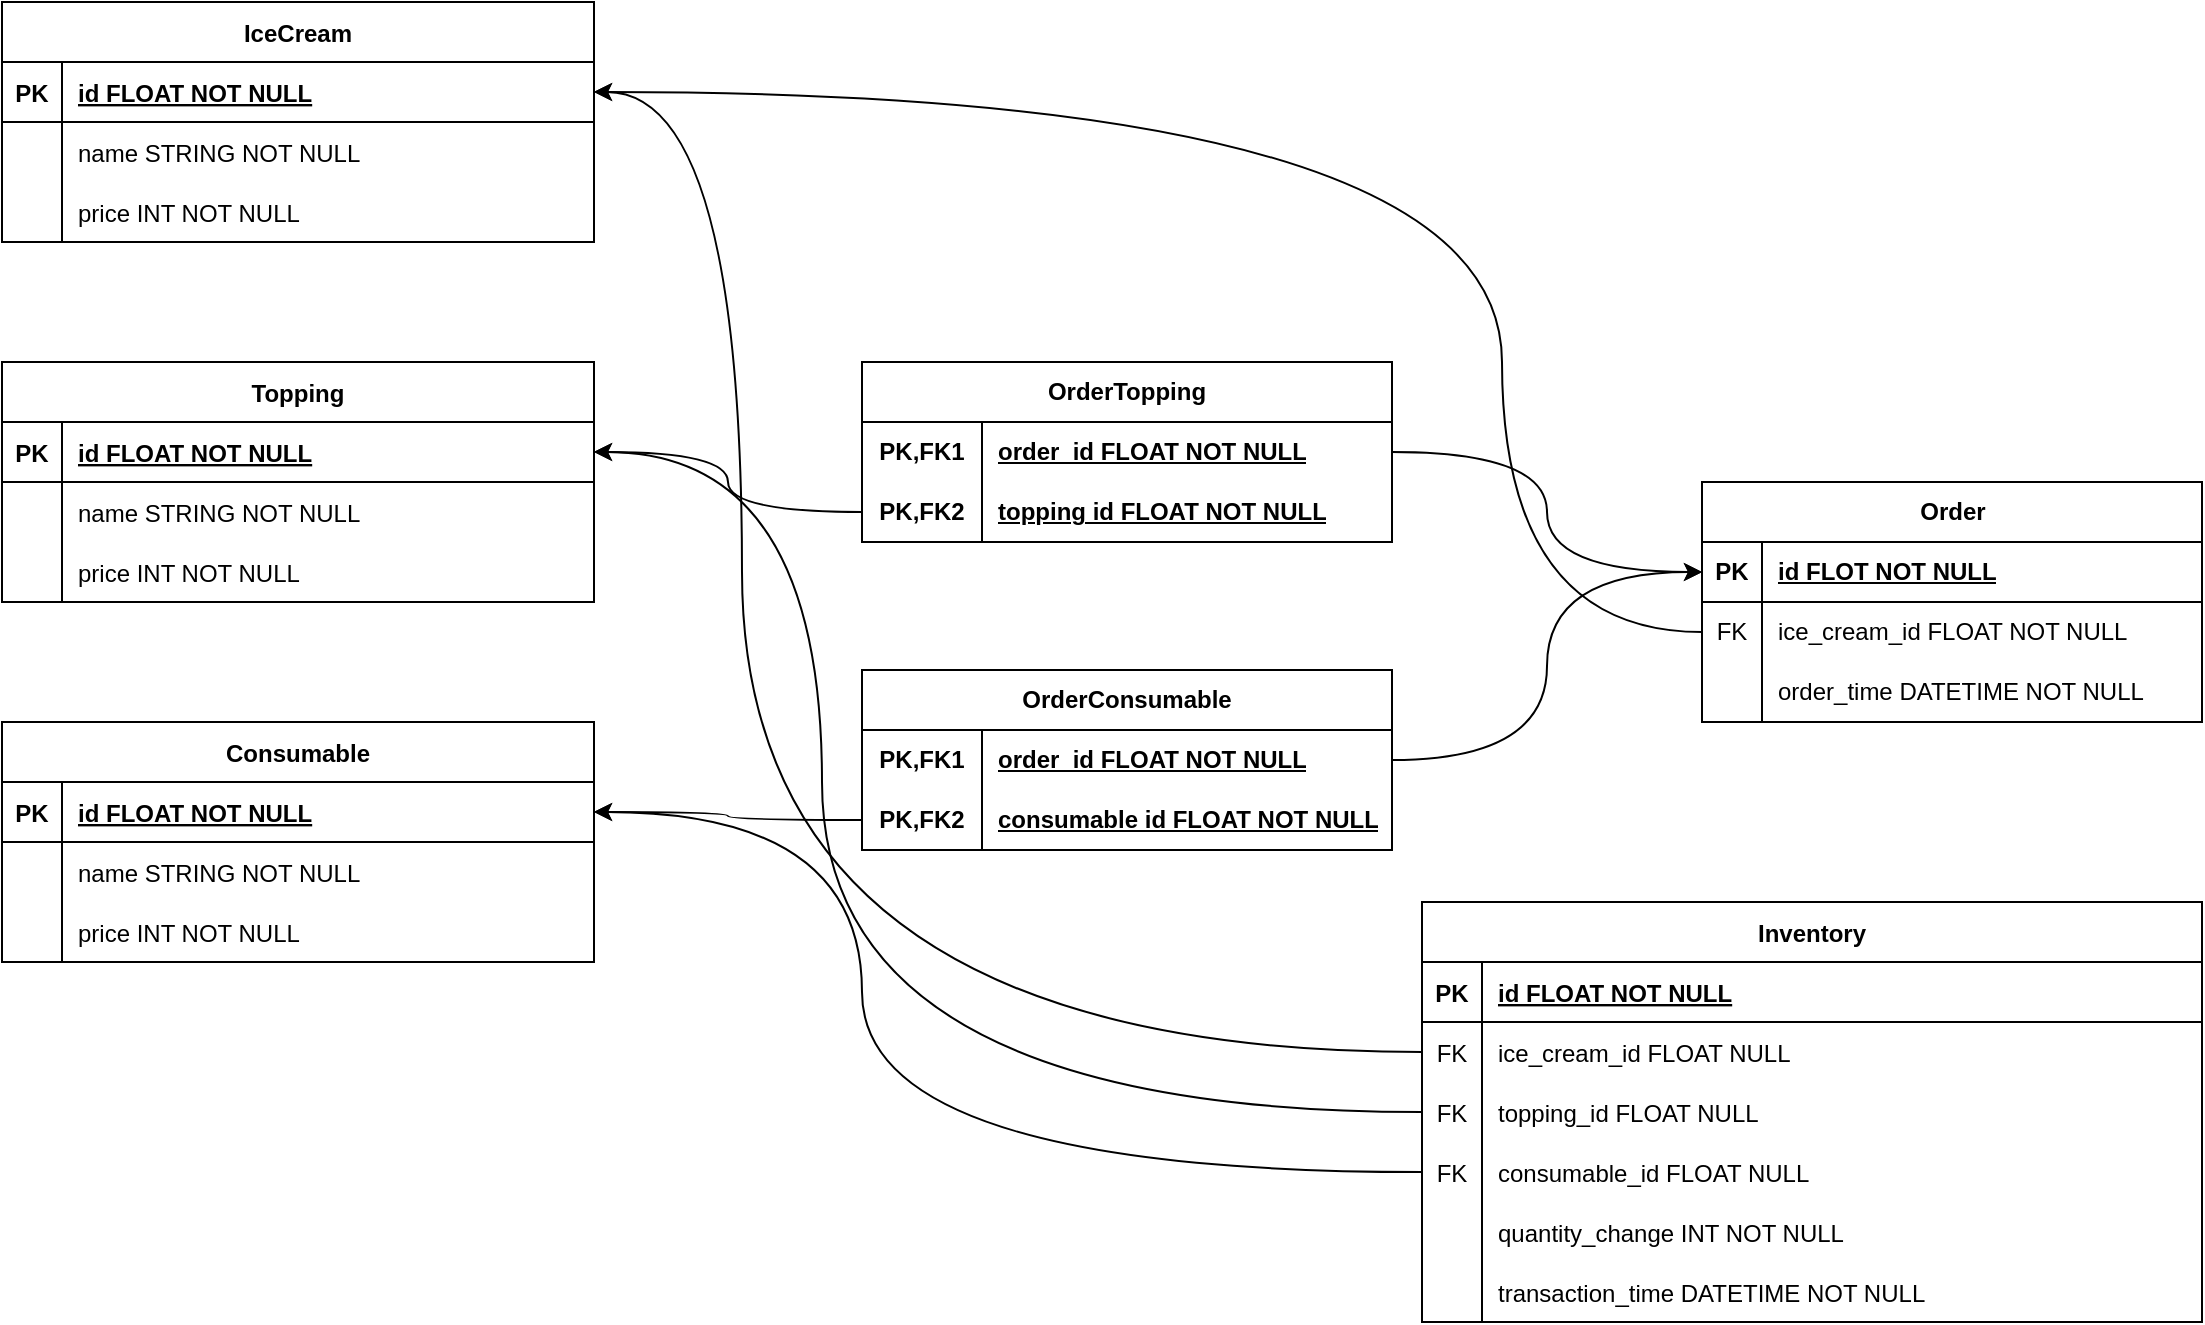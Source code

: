 <mxfile version="24.4.0" type="device">
  <diagram id="R2lEEEUBdFMjLlhIrx00" name="Page-1">
    <mxGraphModel dx="1098" dy="820" grid="1" gridSize="10" guides="1" tooltips="1" connect="1" arrows="1" fold="1" page="1" pageScale="1" pageWidth="1169" pageHeight="827" math="0" shadow="0" extFonts="Permanent Marker^https://fonts.googleapis.com/css?family=Permanent+Marker">
      <root>
        <mxCell id="0" />
        <mxCell id="1" parent="0" />
        <object label="Inventory" id="fK4PNmRJeMUjHFuP8jxU-26">
          <mxCell style="shape=table;startSize=30;container=1;collapsible=1;childLayout=tableLayout;fixedRows=1;rowLines=0;fontStyle=1;align=center;resizeLast=1;" parent="1" vertex="1">
            <mxGeometry x="740" y="530" width="390" height="210" as="geometry" />
          </mxCell>
        </object>
        <mxCell id="fK4PNmRJeMUjHFuP8jxU-27" value="" style="shape=partialRectangle;collapsible=0;dropTarget=0;pointerEvents=0;fillColor=none;points=[[0,0.5],[1,0.5]];portConstraint=eastwest;top=0;left=0;right=0;bottom=1;" parent="fK4PNmRJeMUjHFuP8jxU-26" vertex="1">
          <mxGeometry y="30" width="390" height="30" as="geometry" />
        </mxCell>
        <mxCell id="fK4PNmRJeMUjHFuP8jxU-28" value="PK" style="shape=partialRectangle;overflow=hidden;connectable=0;fillColor=none;top=0;left=0;bottom=0;right=0;fontStyle=1;" parent="fK4PNmRJeMUjHFuP8jxU-27" vertex="1">
          <mxGeometry width="30" height="30" as="geometry">
            <mxRectangle width="30" height="30" as="alternateBounds" />
          </mxGeometry>
        </mxCell>
        <mxCell id="fK4PNmRJeMUjHFuP8jxU-29" value="id FLOAT NOT NULL" style="shape=partialRectangle;overflow=hidden;connectable=0;fillColor=none;top=0;left=0;bottom=0;right=0;align=left;spacingLeft=6;fontStyle=5;" parent="fK4PNmRJeMUjHFuP8jxU-27" vertex="1">
          <mxGeometry x="30" width="360" height="30" as="geometry">
            <mxRectangle width="360" height="30" as="alternateBounds" />
          </mxGeometry>
        </mxCell>
        <mxCell id="fK4PNmRJeMUjHFuP8jxU-30" value="" style="shape=partialRectangle;collapsible=0;dropTarget=0;pointerEvents=0;fillColor=none;points=[[0,0.5],[1,0.5]];portConstraint=eastwest;top=0;left=0;right=0;bottom=0;" parent="fK4PNmRJeMUjHFuP8jxU-26" vertex="1">
          <mxGeometry y="60" width="390" height="30" as="geometry" />
        </mxCell>
        <mxCell id="fK4PNmRJeMUjHFuP8jxU-31" value="FK" style="shape=partialRectangle;overflow=hidden;connectable=0;fillColor=none;top=0;left=0;bottom=0;right=0;" parent="fK4PNmRJeMUjHFuP8jxU-30" vertex="1">
          <mxGeometry width="30" height="30" as="geometry">
            <mxRectangle width="30" height="30" as="alternateBounds" />
          </mxGeometry>
        </mxCell>
        <mxCell id="fK4PNmRJeMUjHFuP8jxU-32" value="ice_cream_id FLOAT NULL" style="shape=partialRectangle;overflow=hidden;connectable=0;fillColor=none;top=0;left=0;bottom=0;right=0;align=left;spacingLeft=6;" parent="fK4PNmRJeMUjHFuP8jxU-30" vertex="1">
          <mxGeometry x="30" width="360" height="30" as="geometry">
            <mxRectangle width="360" height="30" as="alternateBounds" />
          </mxGeometry>
        </mxCell>
        <mxCell id="fK4PNmRJeMUjHFuP8jxU-33" value="" style="shape=partialRectangle;collapsible=0;dropTarget=0;pointerEvents=0;fillColor=none;points=[[0,0.5],[1,0.5]];portConstraint=eastwest;top=0;left=0;right=0;bottom=0;" parent="fK4PNmRJeMUjHFuP8jxU-26" vertex="1">
          <mxGeometry y="90" width="390" height="30" as="geometry" />
        </mxCell>
        <mxCell id="fK4PNmRJeMUjHFuP8jxU-34" value="FK" style="shape=partialRectangle;overflow=hidden;connectable=0;fillColor=none;top=0;left=0;bottom=0;right=0;" parent="fK4PNmRJeMUjHFuP8jxU-33" vertex="1">
          <mxGeometry width="30" height="30" as="geometry">
            <mxRectangle width="30" height="30" as="alternateBounds" />
          </mxGeometry>
        </mxCell>
        <mxCell id="fK4PNmRJeMUjHFuP8jxU-35" value="topping_id FLOAT NULL" style="shape=partialRectangle;overflow=hidden;connectable=0;fillColor=none;top=0;left=0;bottom=0;right=0;align=left;spacingLeft=6;" parent="fK4PNmRJeMUjHFuP8jxU-33" vertex="1">
          <mxGeometry x="30" width="360" height="30" as="geometry">
            <mxRectangle width="360" height="30" as="alternateBounds" />
          </mxGeometry>
        </mxCell>
        <mxCell id="fK4PNmRJeMUjHFuP8jxU-88" value="" style="shape=partialRectangle;collapsible=0;dropTarget=0;pointerEvents=0;fillColor=none;points=[[0,0.5],[1,0.5]];portConstraint=eastwest;top=0;left=0;right=0;bottom=0;" parent="fK4PNmRJeMUjHFuP8jxU-26" vertex="1">
          <mxGeometry y="120" width="390" height="30" as="geometry" />
        </mxCell>
        <mxCell id="fK4PNmRJeMUjHFuP8jxU-89" value="FK" style="shape=partialRectangle;overflow=hidden;connectable=0;fillColor=none;top=0;left=0;bottom=0;right=0;" parent="fK4PNmRJeMUjHFuP8jxU-88" vertex="1">
          <mxGeometry width="30" height="30" as="geometry">
            <mxRectangle width="30" height="30" as="alternateBounds" />
          </mxGeometry>
        </mxCell>
        <mxCell id="fK4PNmRJeMUjHFuP8jxU-90" value="consumable_id FLOAT NULL" style="shape=partialRectangle;overflow=hidden;connectable=0;fillColor=none;top=0;left=0;bottom=0;right=0;align=left;spacingLeft=6;" parent="fK4PNmRJeMUjHFuP8jxU-88" vertex="1">
          <mxGeometry x="30" width="360" height="30" as="geometry">
            <mxRectangle width="360" height="30" as="alternateBounds" />
          </mxGeometry>
        </mxCell>
        <mxCell id="sSM9-SLNZ1Lpld3Y8E6n-70" value="" style="shape=partialRectangle;collapsible=0;dropTarget=0;pointerEvents=0;fillColor=none;points=[[0,0.5],[1,0.5]];portConstraint=eastwest;top=0;left=0;right=0;bottom=0;" vertex="1" parent="fK4PNmRJeMUjHFuP8jxU-26">
          <mxGeometry y="150" width="390" height="30" as="geometry" />
        </mxCell>
        <mxCell id="sSM9-SLNZ1Lpld3Y8E6n-71" value="" style="shape=partialRectangle;overflow=hidden;connectable=0;fillColor=none;top=0;left=0;bottom=0;right=0;" vertex="1" parent="sSM9-SLNZ1Lpld3Y8E6n-70">
          <mxGeometry width="30" height="30" as="geometry">
            <mxRectangle width="30" height="30" as="alternateBounds" />
          </mxGeometry>
        </mxCell>
        <mxCell id="sSM9-SLNZ1Lpld3Y8E6n-72" value="quantity_change INT NOT NULL" style="shape=partialRectangle;overflow=hidden;connectable=0;fillColor=none;top=0;left=0;bottom=0;right=0;align=left;spacingLeft=6;" vertex="1" parent="sSM9-SLNZ1Lpld3Y8E6n-70">
          <mxGeometry x="30" width="360" height="30" as="geometry">
            <mxRectangle width="360" height="30" as="alternateBounds" />
          </mxGeometry>
        </mxCell>
        <mxCell id="sSM9-SLNZ1Lpld3Y8E6n-137" value="" style="shape=partialRectangle;collapsible=0;dropTarget=0;pointerEvents=0;fillColor=none;points=[[0,0.5],[1,0.5]];portConstraint=eastwest;top=0;left=0;right=0;bottom=0;" vertex="1" parent="fK4PNmRJeMUjHFuP8jxU-26">
          <mxGeometry y="180" width="390" height="30" as="geometry" />
        </mxCell>
        <mxCell id="sSM9-SLNZ1Lpld3Y8E6n-138" value="" style="shape=partialRectangle;overflow=hidden;connectable=0;fillColor=none;top=0;left=0;bottom=0;right=0;" vertex="1" parent="sSM9-SLNZ1Lpld3Y8E6n-137">
          <mxGeometry width="30" height="30" as="geometry">
            <mxRectangle width="30" height="30" as="alternateBounds" />
          </mxGeometry>
        </mxCell>
        <mxCell id="sSM9-SLNZ1Lpld3Y8E6n-139" value="transaction_time DATETIME NOT NULL" style="shape=partialRectangle;overflow=hidden;connectable=0;fillColor=none;top=0;left=0;bottom=0;right=0;align=left;spacingLeft=6;" vertex="1" parent="sSM9-SLNZ1Lpld3Y8E6n-137">
          <mxGeometry x="30" width="360" height="30" as="geometry">
            <mxRectangle width="360" height="30" as="alternateBounds" />
          </mxGeometry>
        </mxCell>
        <mxCell id="sSM9-SLNZ1Lpld3Y8E6n-1" value="IceCream" style="shape=table;startSize=30;container=1;collapsible=1;childLayout=tableLayout;fixedRows=1;rowLines=0;fontStyle=1;align=center;resizeLast=1;direction=east;" vertex="1" parent="1">
          <mxGeometry x="30" y="80" width="296" height="120" as="geometry" />
        </mxCell>
        <mxCell id="sSM9-SLNZ1Lpld3Y8E6n-2" value="" style="shape=partialRectangle;collapsible=0;dropTarget=0;pointerEvents=0;fillColor=none;points=[[0,0.5],[1,0.5]];portConstraint=eastwest;top=0;left=0;right=0;bottom=1;" vertex="1" parent="sSM9-SLNZ1Lpld3Y8E6n-1">
          <mxGeometry y="30" width="296" height="30" as="geometry" />
        </mxCell>
        <mxCell id="sSM9-SLNZ1Lpld3Y8E6n-3" value="PK" style="shape=partialRectangle;overflow=hidden;connectable=0;fillColor=none;top=0;left=0;bottom=0;right=0;fontStyle=1;" vertex="1" parent="sSM9-SLNZ1Lpld3Y8E6n-2">
          <mxGeometry width="30" height="30" as="geometry">
            <mxRectangle width="30" height="30" as="alternateBounds" />
          </mxGeometry>
        </mxCell>
        <mxCell id="sSM9-SLNZ1Lpld3Y8E6n-4" value="id FLOAT NOT NULL " style="shape=partialRectangle;overflow=hidden;connectable=0;fillColor=none;top=0;left=0;bottom=0;right=0;align=left;spacingLeft=6;fontStyle=5;" vertex="1" parent="sSM9-SLNZ1Lpld3Y8E6n-2">
          <mxGeometry x="30" width="266" height="30" as="geometry">
            <mxRectangle width="266" height="30" as="alternateBounds" />
          </mxGeometry>
        </mxCell>
        <mxCell id="sSM9-SLNZ1Lpld3Y8E6n-5" value="" style="shape=partialRectangle;collapsible=0;dropTarget=0;pointerEvents=0;fillColor=none;points=[[0,0.5],[1,0.5]];portConstraint=eastwest;top=0;left=0;right=0;bottom=0;" vertex="1" parent="sSM9-SLNZ1Lpld3Y8E6n-1">
          <mxGeometry y="60" width="296" height="30" as="geometry" />
        </mxCell>
        <mxCell id="sSM9-SLNZ1Lpld3Y8E6n-6" value="" style="shape=partialRectangle;overflow=hidden;connectable=0;fillColor=none;top=0;left=0;bottom=0;right=0;" vertex="1" parent="sSM9-SLNZ1Lpld3Y8E6n-5">
          <mxGeometry width="30" height="30" as="geometry">
            <mxRectangle width="30" height="30" as="alternateBounds" />
          </mxGeometry>
        </mxCell>
        <mxCell id="sSM9-SLNZ1Lpld3Y8E6n-7" value="name STRING NOT NULL" style="shape=partialRectangle;overflow=hidden;connectable=0;fillColor=none;top=0;left=0;bottom=0;right=0;align=left;spacingLeft=6;" vertex="1" parent="sSM9-SLNZ1Lpld3Y8E6n-5">
          <mxGeometry x="30" width="266" height="30" as="geometry">
            <mxRectangle width="266" height="30" as="alternateBounds" />
          </mxGeometry>
        </mxCell>
        <mxCell id="sSM9-SLNZ1Lpld3Y8E6n-8" value="" style="shape=partialRectangle;collapsible=0;dropTarget=0;pointerEvents=0;fillColor=none;points=[[0,0.5],[1,0.5]];portConstraint=eastwest;top=0;left=0;right=0;bottom=0;" vertex="1" parent="sSM9-SLNZ1Lpld3Y8E6n-1">
          <mxGeometry y="90" width="296" height="30" as="geometry" />
        </mxCell>
        <mxCell id="sSM9-SLNZ1Lpld3Y8E6n-9" value="" style="shape=partialRectangle;overflow=hidden;connectable=0;fillColor=none;top=0;left=0;bottom=0;right=0;" vertex="1" parent="sSM9-SLNZ1Lpld3Y8E6n-8">
          <mxGeometry width="30" height="30" as="geometry">
            <mxRectangle width="30" height="30" as="alternateBounds" />
          </mxGeometry>
        </mxCell>
        <mxCell id="sSM9-SLNZ1Lpld3Y8E6n-10" value="price INT NOT NULL" style="shape=partialRectangle;overflow=hidden;connectable=0;fillColor=none;top=0;left=0;bottom=0;right=0;align=left;spacingLeft=6;" vertex="1" parent="sSM9-SLNZ1Lpld3Y8E6n-8">
          <mxGeometry x="30" width="266" height="30" as="geometry">
            <mxRectangle width="266" height="30" as="alternateBounds" />
          </mxGeometry>
        </mxCell>
        <mxCell id="sSM9-SLNZ1Lpld3Y8E6n-14" value="Topping" style="shape=table;startSize=30;container=1;collapsible=1;childLayout=tableLayout;fixedRows=1;rowLines=0;fontStyle=1;align=center;resizeLast=1;direction=east;" vertex="1" parent="1">
          <mxGeometry x="30" y="260" width="296" height="120" as="geometry">
            <mxRectangle x="450" y="280" width="80" height="30" as="alternateBounds" />
          </mxGeometry>
        </mxCell>
        <mxCell id="sSM9-SLNZ1Lpld3Y8E6n-15" value="" style="shape=partialRectangle;collapsible=0;dropTarget=0;pointerEvents=0;fillColor=none;points=[[0,0.5],[1,0.5]];portConstraint=eastwest;top=0;left=0;right=0;bottom=1;" vertex="1" parent="sSM9-SLNZ1Lpld3Y8E6n-14">
          <mxGeometry y="30" width="296" height="30" as="geometry" />
        </mxCell>
        <mxCell id="sSM9-SLNZ1Lpld3Y8E6n-16" value="PK" style="shape=partialRectangle;overflow=hidden;connectable=0;fillColor=none;top=0;left=0;bottom=0;right=0;fontStyle=1;" vertex="1" parent="sSM9-SLNZ1Lpld3Y8E6n-15">
          <mxGeometry width="30" height="30" as="geometry">
            <mxRectangle width="30" height="30" as="alternateBounds" />
          </mxGeometry>
        </mxCell>
        <mxCell id="sSM9-SLNZ1Lpld3Y8E6n-17" value="id FLOAT NOT NULL" style="shape=partialRectangle;overflow=hidden;connectable=0;fillColor=none;top=0;left=0;bottom=0;right=0;align=left;spacingLeft=6;fontStyle=5;" vertex="1" parent="sSM9-SLNZ1Lpld3Y8E6n-15">
          <mxGeometry x="30" width="266" height="30" as="geometry">
            <mxRectangle width="266" height="30" as="alternateBounds" />
          </mxGeometry>
        </mxCell>
        <mxCell id="sSM9-SLNZ1Lpld3Y8E6n-18" value="" style="shape=partialRectangle;collapsible=0;dropTarget=0;pointerEvents=0;fillColor=none;points=[[0,0.5],[1,0.5]];portConstraint=eastwest;top=0;left=0;right=0;bottom=0;" vertex="1" parent="sSM9-SLNZ1Lpld3Y8E6n-14">
          <mxGeometry y="60" width="296" height="30" as="geometry" />
        </mxCell>
        <mxCell id="sSM9-SLNZ1Lpld3Y8E6n-19" value="" style="shape=partialRectangle;overflow=hidden;connectable=0;fillColor=none;top=0;left=0;bottom=0;right=0;" vertex="1" parent="sSM9-SLNZ1Lpld3Y8E6n-18">
          <mxGeometry width="30" height="30" as="geometry">
            <mxRectangle width="30" height="30" as="alternateBounds" />
          </mxGeometry>
        </mxCell>
        <mxCell id="sSM9-SLNZ1Lpld3Y8E6n-20" value="name STRING NOT NULL" style="shape=partialRectangle;overflow=hidden;connectable=0;fillColor=none;top=0;left=0;bottom=0;right=0;align=left;spacingLeft=6;" vertex="1" parent="sSM9-SLNZ1Lpld3Y8E6n-18">
          <mxGeometry x="30" width="266" height="30" as="geometry">
            <mxRectangle width="266" height="30" as="alternateBounds" />
          </mxGeometry>
        </mxCell>
        <mxCell id="sSM9-SLNZ1Lpld3Y8E6n-21" value="" style="shape=partialRectangle;collapsible=0;dropTarget=0;pointerEvents=0;fillColor=none;points=[[0,0.5],[1,0.5]];portConstraint=eastwest;top=0;left=0;right=0;bottom=0;" vertex="1" parent="sSM9-SLNZ1Lpld3Y8E6n-14">
          <mxGeometry y="90" width="296" height="30" as="geometry" />
        </mxCell>
        <mxCell id="sSM9-SLNZ1Lpld3Y8E6n-22" value="" style="shape=partialRectangle;overflow=hidden;connectable=0;fillColor=none;top=0;left=0;bottom=0;right=0;" vertex="1" parent="sSM9-SLNZ1Lpld3Y8E6n-21">
          <mxGeometry width="30" height="30" as="geometry">
            <mxRectangle width="30" height="30" as="alternateBounds" />
          </mxGeometry>
        </mxCell>
        <mxCell id="sSM9-SLNZ1Lpld3Y8E6n-23" value="price INT NOT NULL" style="shape=partialRectangle;overflow=hidden;connectable=0;fillColor=none;top=0;left=0;bottom=0;right=0;align=left;spacingLeft=6;" vertex="1" parent="sSM9-SLNZ1Lpld3Y8E6n-21">
          <mxGeometry x="30" width="266" height="30" as="geometry">
            <mxRectangle width="266" height="30" as="alternateBounds" />
          </mxGeometry>
        </mxCell>
        <mxCell id="sSM9-SLNZ1Lpld3Y8E6n-27" value="Consumable" style="shape=table;startSize=30;container=1;collapsible=1;childLayout=tableLayout;fixedRows=1;rowLines=0;fontStyle=1;align=center;resizeLast=1;direction=east;" vertex="1" parent="1">
          <mxGeometry x="30" y="440" width="296" height="120" as="geometry" />
        </mxCell>
        <mxCell id="sSM9-SLNZ1Lpld3Y8E6n-28" value="" style="shape=partialRectangle;collapsible=0;dropTarget=0;pointerEvents=0;fillColor=none;points=[[0,0.5],[1,0.5]];portConstraint=eastwest;top=0;left=0;right=0;bottom=1;" vertex="1" parent="sSM9-SLNZ1Lpld3Y8E6n-27">
          <mxGeometry y="30" width="296" height="30" as="geometry" />
        </mxCell>
        <mxCell id="sSM9-SLNZ1Lpld3Y8E6n-29" value="PK" style="shape=partialRectangle;overflow=hidden;connectable=0;fillColor=none;top=0;left=0;bottom=0;right=0;fontStyle=1;" vertex="1" parent="sSM9-SLNZ1Lpld3Y8E6n-28">
          <mxGeometry width="30" height="30" as="geometry">
            <mxRectangle width="30" height="30" as="alternateBounds" />
          </mxGeometry>
        </mxCell>
        <mxCell id="sSM9-SLNZ1Lpld3Y8E6n-30" value="id FLOAT NOT NULL" style="shape=partialRectangle;overflow=hidden;connectable=0;fillColor=none;top=0;left=0;bottom=0;right=0;align=left;spacingLeft=6;fontStyle=5;" vertex="1" parent="sSM9-SLNZ1Lpld3Y8E6n-28">
          <mxGeometry x="30" width="266" height="30" as="geometry">
            <mxRectangle width="266" height="30" as="alternateBounds" />
          </mxGeometry>
        </mxCell>
        <mxCell id="sSM9-SLNZ1Lpld3Y8E6n-31" value="" style="shape=partialRectangle;collapsible=0;dropTarget=0;pointerEvents=0;fillColor=none;points=[[0,0.5],[1,0.5]];portConstraint=eastwest;top=0;left=0;right=0;bottom=0;" vertex="1" parent="sSM9-SLNZ1Lpld3Y8E6n-27">
          <mxGeometry y="60" width="296" height="30" as="geometry" />
        </mxCell>
        <mxCell id="sSM9-SLNZ1Lpld3Y8E6n-32" value="" style="shape=partialRectangle;overflow=hidden;connectable=0;fillColor=none;top=0;left=0;bottom=0;right=0;" vertex="1" parent="sSM9-SLNZ1Lpld3Y8E6n-31">
          <mxGeometry width="30" height="30" as="geometry">
            <mxRectangle width="30" height="30" as="alternateBounds" />
          </mxGeometry>
        </mxCell>
        <mxCell id="sSM9-SLNZ1Lpld3Y8E6n-33" value="name STRING NOT NULL" style="shape=partialRectangle;overflow=hidden;connectable=0;fillColor=none;top=0;left=0;bottom=0;right=0;align=left;spacingLeft=6;" vertex="1" parent="sSM9-SLNZ1Lpld3Y8E6n-31">
          <mxGeometry x="30" width="266" height="30" as="geometry">
            <mxRectangle width="266" height="30" as="alternateBounds" />
          </mxGeometry>
        </mxCell>
        <mxCell id="sSM9-SLNZ1Lpld3Y8E6n-34" value="" style="shape=partialRectangle;collapsible=0;dropTarget=0;pointerEvents=0;fillColor=none;points=[[0,0.5],[1,0.5]];portConstraint=eastwest;top=0;left=0;right=0;bottom=0;" vertex="1" parent="sSM9-SLNZ1Lpld3Y8E6n-27">
          <mxGeometry y="90" width="296" height="30" as="geometry" />
        </mxCell>
        <mxCell id="sSM9-SLNZ1Lpld3Y8E6n-35" value="" style="shape=partialRectangle;overflow=hidden;connectable=0;fillColor=none;top=0;left=0;bottom=0;right=0;" vertex="1" parent="sSM9-SLNZ1Lpld3Y8E6n-34">
          <mxGeometry width="30" height="30" as="geometry">
            <mxRectangle width="30" height="30" as="alternateBounds" />
          </mxGeometry>
        </mxCell>
        <mxCell id="sSM9-SLNZ1Lpld3Y8E6n-36" value="price INT NOT NULL" style="shape=partialRectangle;overflow=hidden;connectable=0;fillColor=none;top=0;left=0;bottom=0;right=0;align=left;spacingLeft=6;" vertex="1" parent="sSM9-SLNZ1Lpld3Y8E6n-34">
          <mxGeometry x="30" width="266" height="30" as="geometry">
            <mxRectangle width="266" height="30" as="alternateBounds" />
          </mxGeometry>
        </mxCell>
        <mxCell id="sSM9-SLNZ1Lpld3Y8E6n-40" value="Order" style="shape=table;startSize=30;container=1;collapsible=1;childLayout=tableLayout;fixedRows=1;rowLines=0;fontStyle=1;align=center;resizeLast=1;html=1;" vertex="1" parent="1">
          <mxGeometry x="880" y="320" width="250" height="120" as="geometry" />
        </mxCell>
        <mxCell id="sSM9-SLNZ1Lpld3Y8E6n-41" value="" style="shape=tableRow;horizontal=0;startSize=0;swimlaneHead=0;swimlaneBody=0;fillColor=none;collapsible=0;dropTarget=0;points=[[0,0.5],[1,0.5]];portConstraint=eastwest;top=0;left=0;right=0;bottom=1;" vertex="1" parent="sSM9-SLNZ1Lpld3Y8E6n-40">
          <mxGeometry y="30" width="250" height="30" as="geometry" />
        </mxCell>
        <mxCell id="sSM9-SLNZ1Lpld3Y8E6n-42" value="PK" style="shape=partialRectangle;connectable=0;fillColor=none;top=0;left=0;bottom=0;right=0;fontStyle=1;overflow=hidden;whiteSpace=wrap;html=1;" vertex="1" parent="sSM9-SLNZ1Lpld3Y8E6n-41">
          <mxGeometry width="30" height="30" as="geometry">
            <mxRectangle width="30" height="30" as="alternateBounds" />
          </mxGeometry>
        </mxCell>
        <mxCell id="sSM9-SLNZ1Lpld3Y8E6n-43" value="&lt;span style=&quot;text-wrap: nowrap;&quot;&gt;id&amp;nbsp;FLOT NOT NULL&lt;/span&gt;" style="shape=partialRectangle;connectable=0;fillColor=none;top=0;left=0;bottom=0;right=0;align=left;spacingLeft=6;fontStyle=5;overflow=hidden;whiteSpace=wrap;html=1;" vertex="1" parent="sSM9-SLNZ1Lpld3Y8E6n-41">
          <mxGeometry x="30" width="220" height="30" as="geometry">
            <mxRectangle width="220" height="30" as="alternateBounds" />
          </mxGeometry>
        </mxCell>
        <mxCell id="sSM9-SLNZ1Lpld3Y8E6n-44" value="" style="shape=tableRow;horizontal=0;startSize=0;swimlaneHead=0;swimlaneBody=0;fillColor=none;collapsible=0;dropTarget=0;points=[[0,0.5],[1,0.5]];portConstraint=eastwest;top=0;left=0;right=0;bottom=0;" vertex="1" parent="sSM9-SLNZ1Lpld3Y8E6n-40">
          <mxGeometry y="60" width="250" height="30" as="geometry" />
        </mxCell>
        <mxCell id="sSM9-SLNZ1Lpld3Y8E6n-45" value="FK" style="shape=partialRectangle;connectable=0;fillColor=none;top=0;left=0;bottom=0;right=0;editable=1;overflow=hidden;whiteSpace=wrap;html=1;" vertex="1" parent="sSM9-SLNZ1Lpld3Y8E6n-44">
          <mxGeometry width="30" height="30" as="geometry">
            <mxRectangle width="30" height="30" as="alternateBounds" />
          </mxGeometry>
        </mxCell>
        <mxCell id="sSM9-SLNZ1Lpld3Y8E6n-46" value="ice_cream_id FLOAT NOT NULL" style="shape=partialRectangle;connectable=0;fillColor=none;top=0;left=0;bottom=0;right=0;align=left;spacingLeft=6;overflow=hidden;whiteSpace=wrap;html=1;" vertex="1" parent="sSM9-SLNZ1Lpld3Y8E6n-44">
          <mxGeometry x="30" width="220" height="30" as="geometry">
            <mxRectangle width="220" height="30" as="alternateBounds" />
          </mxGeometry>
        </mxCell>
        <mxCell id="sSM9-SLNZ1Lpld3Y8E6n-47" value="" style="shape=tableRow;horizontal=0;startSize=0;swimlaneHead=0;swimlaneBody=0;fillColor=none;collapsible=0;dropTarget=0;points=[[0,0.5],[1,0.5]];portConstraint=eastwest;top=0;left=0;right=0;bottom=0;" vertex="1" parent="sSM9-SLNZ1Lpld3Y8E6n-40">
          <mxGeometry y="90" width="250" height="30" as="geometry" />
        </mxCell>
        <mxCell id="sSM9-SLNZ1Lpld3Y8E6n-48" value="" style="shape=partialRectangle;connectable=0;fillColor=none;top=0;left=0;bottom=0;right=0;editable=1;overflow=hidden;whiteSpace=wrap;html=1;" vertex="1" parent="sSM9-SLNZ1Lpld3Y8E6n-47">
          <mxGeometry width="30" height="30" as="geometry">
            <mxRectangle width="30" height="30" as="alternateBounds" />
          </mxGeometry>
        </mxCell>
        <mxCell id="sSM9-SLNZ1Lpld3Y8E6n-49" value="order_time DATETIME NOT NULL" style="shape=partialRectangle;connectable=0;fillColor=none;top=0;left=0;bottom=0;right=0;align=left;spacingLeft=6;overflow=hidden;whiteSpace=wrap;html=1;" vertex="1" parent="sSM9-SLNZ1Lpld3Y8E6n-47">
          <mxGeometry x="30" width="220" height="30" as="geometry">
            <mxRectangle width="220" height="30" as="alternateBounds" />
          </mxGeometry>
        </mxCell>
        <mxCell id="sSM9-SLNZ1Lpld3Y8E6n-50" value="OrderTopping" style="shape=table;startSize=30;container=1;collapsible=1;childLayout=tableLayout;fixedRows=1;rowLines=0;fontStyle=1;align=center;resizeLast=1;html=1;whiteSpace=wrap;" vertex="1" parent="1">
          <mxGeometry x="460" y="260" width="265" height="90" as="geometry" />
        </mxCell>
        <mxCell id="sSM9-SLNZ1Lpld3Y8E6n-51" value="" style="shape=tableRow;horizontal=0;startSize=0;swimlaneHead=0;swimlaneBody=0;fillColor=none;collapsible=0;dropTarget=0;points=[[0,0.5],[1,0.5]];portConstraint=eastwest;top=0;left=0;right=0;bottom=0;html=1;" vertex="1" parent="sSM9-SLNZ1Lpld3Y8E6n-50">
          <mxGeometry y="30" width="265" height="30" as="geometry" />
        </mxCell>
        <mxCell id="sSM9-SLNZ1Lpld3Y8E6n-52" value="PK,FK1" style="shape=partialRectangle;connectable=0;fillColor=none;top=0;left=0;bottom=0;right=0;fontStyle=1;overflow=hidden;html=1;whiteSpace=wrap;" vertex="1" parent="sSM9-SLNZ1Lpld3Y8E6n-51">
          <mxGeometry width="60" height="30" as="geometry">
            <mxRectangle width="60" height="30" as="alternateBounds" />
          </mxGeometry>
        </mxCell>
        <mxCell id="sSM9-SLNZ1Lpld3Y8E6n-53" value="order_id FLOAT NOT NULL" style="shape=partialRectangle;connectable=0;fillColor=none;top=0;left=0;bottom=0;right=0;align=left;spacingLeft=6;fontStyle=5;overflow=hidden;html=1;whiteSpace=wrap;" vertex="1" parent="sSM9-SLNZ1Lpld3Y8E6n-51">
          <mxGeometry x="60" width="205" height="30" as="geometry">
            <mxRectangle width="205" height="30" as="alternateBounds" />
          </mxGeometry>
        </mxCell>
        <mxCell id="sSM9-SLNZ1Lpld3Y8E6n-54" value="" style="shape=tableRow;horizontal=0;startSize=0;swimlaneHead=0;swimlaneBody=0;fillColor=none;collapsible=0;dropTarget=0;points=[[0,0.5],[1,0.5]];portConstraint=eastwest;top=0;left=0;right=0;bottom=1;html=1;" vertex="1" parent="sSM9-SLNZ1Lpld3Y8E6n-50">
          <mxGeometry y="60" width="265" height="30" as="geometry" />
        </mxCell>
        <mxCell id="sSM9-SLNZ1Lpld3Y8E6n-55" value="PK,FK2" style="shape=partialRectangle;connectable=0;fillColor=none;top=0;left=0;bottom=0;right=0;fontStyle=1;overflow=hidden;html=1;whiteSpace=wrap;" vertex="1" parent="sSM9-SLNZ1Lpld3Y8E6n-54">
          <mxGeometry width="60" height="30" as="geometry">
            <mxRectangle width="60" height="30" as="alternateBounds" />
          </mxGeometry>
        </mxCell>
        <mxCell id="sSM9-SLNZ1Lpld3Y8E6n-56" value="topping id FLOAT NOT NULL" style="shape=partialRectangle;connectable=0;fillColor=none;top=0;left=0;bottom=0;right=0;align=left;spacingLeft=6;fontStyle=5;overflow=hidden;html=1;whiteSpace=wrap;" vertex="1" parent="sSM9-SLNZ1Lpld3Y8E6n-54">
          <mxGeometry x="60" width="205" height="30" as="geometry">
            <mxRectangle width="205" height="30" as="alternateBounds" />
          </mxGeometry>
        </mxCell>
        <mxCell id="sSM9-SLNZ1Lpld3Y8E6n-57" value="OrderConsumable" style="shape=table;startSize=30;container=1;collapsible=1;childLayout=tableLayout;fixedRows=1;rowLines=0;fontStyle=1;align=center;resizeLast=1;html=1;whiteSpace=wrap;" vertex="1" parent="1">
          <mxGeometry x="460" y="414" width="265" height="90" as="geometry" />
        </mxCell>
        <mxCell id="sSM9-SLNZ1Lpld3Y8E6n-58" value="" style="shape=tableRow;horizontal=0;startSize=0;swimlaneHead=0;swimlaneBody=0;fillColor=none;collapsible=0;dropTarget=0;points=[[0,0.5],[1,0.5]];portConstraint=eastwest;top=0;left=0;right=0;bottom=0;html=1;" vertex="1" parent="sSM9-SLNZ1Lpld3Y8E6n-57">
          <mxGeometry y="30" width="265" height="30" as="geometry" />
        </mxCell>
        <mxCell id="sSM9-SLNZ1Lpld3Y8E6n-59" value="PK,FK1" style="shape=partialRectangle;connectable=0;fillColor=none;top=0;left=0;bottom=0;right=0;fontStyle=1;overflow=hidden;html=1;whiteSpace=wrap;" vertex="1" parent="sSM9-SLNZ1Lpld3Y8E6n-58">
          <mxGeometry width="60" height="30" as="geometry">
            <mxRectangle width="60" height="30" as="alternateBounds" />
          </mxGeometry>
        </mxCell>
        <mxCell id="sSM9-SLNZ1Lpld3Y8E6n-60" value="order_id FLOAT NOT NULL" style="shape=partialRectangle;connectable=0;fillColor=none;top=0;left=0;bottom=0;right=0;align=left;spacingLeft=6;fontStyle=5;overflow=hidden;html=1;whiteSpace=wrap;" vertex="1" parent="sSM9-SLNZ1Lpld3Y8E6n-58">
          <mxGeometry x="60" width="205" height="30" as="geometry">
            <mxRectangle width="205" height="30" as="alternateBounds" />
          </mxGeometry>
        </mxCell>
        <mxCell id="sSM9-SLNZ1Lpld3Y8E6n-61" value="" style="shape=tableRow;horizontal=0;startSize=0;swimlaneHead=0;swimlaneBody=0;fillColor=none;collapsible=0;dropTarget=0;points=[[0,0.5],[1,0.5]];portConstraint=eastwest;top=0;left=0;right=0;bottom=1;html=1;" vertex="1" parent="sSM9-SLNZ1Lpld3Y8E6n-57">
          <mxGeometry y="60" width="265" height="30" as="geometry" />
        </mxCell>
        <mxCell id="sSM9-SLNZ1Lpld3Y8E6n-62" value="PK,FK2" style="shape=partialRectangle;connectable=0;fillColor=none;top=0;left=0;bottom=0;right=0;fontStyle=1;overflow=hidden;html=1;whiteSpace=wrap;" vertex="1" parent="sSM9-SLNZ1Lpld3Y8E6n-61">
          <mxGeometry width="60" height="30" as="geometry">
            <mxRectangle width="60" height="30" as="alternateBounds" />
          </mxGeometry>
        </mxCell>
        <mxCell id="sSM9-SLNZ1Lpld3Y8E6n-63" value="consumable id FLOAT NOT NULL" style="shape=partialRectangle;connectable=0;fillColor=none;top=0;left=0;bottom=0;right=0;align=left;spacingLeft=6;fontStyle=5;overflow=hidden;html=1;whiteSpace=wrap;" vertex="1" parent="sSM9-SLNZ1Lpld3Y8E6n-61">
          <mxGeometry x="60" width="205" height="30" as="geometry">
            <mxRectangle width="205" height="30" as="alternateBounds" />
          </mxGeometry>
        </mxCell>
        <mxCell id="sSM9-SLNZ1Lpld3Y8E6n-64" style="edgeStyle=orthogonalEdgeStyle;rounded=0;orthogonalLoop=1;jettySize=auto;html=1;exitX=1;exitY=0.5;exitDx=0;exitDy=0;curved=1;" edge="1" parent="1" source="sSM9-SLNZ1Lpld3Y8E6n-51" target="sSM9-SLNZ1Lpld3Y8E6n-41">
          <mxGeometry relative="1" as="geometry" />
        </mxCell>
        <mxCell id="sSM9-SLNZ1Lpld3Y8E6n-65" style="edgeStyle=orthogonalEdgeStyle;rounded=0;orthogonalLoop=1;jettySize=auto;html=1;exitX=0;exitY=0.5;exitDx=0;exitDy=0;curved=1;" edge="1" parent="1" source="sSM9-SLNZ1Lpld3Y8E6n-54" target="sSM9-SLNZ1Lpld3Y8E6n-15">
          <mxGeometry relative="1" as="geometry" />
        </mxCell>
        <mxCell id="sSM9-SLNZ1Lpld3Y8E6n-66" style="edgeStyle=orthogonalEdgeStyle;rounded=0;orthogonalLoop=1;jettySize=auto;html=1;exitX=1;exitY=0.5;exitDx=0;exitDy=0;curved=1;" edge="1" parent="1" source="sSM9-SLNZ1Lpld3Y8E6n-58" target="sSM9-SLNZ1Lpld3Y8E6n-41">
          <mxGeometry relative="1" as="geometry" />
        </mxCell>
        <mxCell id="sSM9-SLNZ1Lpld3Y8E6n-67" style="edgeStyle=orthogonalEdgeStyle;rounded=0;orthogonalLoop=1;jettySize=auto;html=1;exitX=0;exitY=0.5;exitDx=0;exitDy=0;curved=1;" edge="1" parent="1" source="sSM9-SLNZ1Lpld3Y8E6n-61" target="sSM9-SLNZ1Lpld3Y8E6n-28">
          <mxGeometry relative="1" as="geometry" />
        </mxCell>
        <mxCell id="sSM9-SLNZ1Lpld3Y8E6n-69" style="edgeStyle=orthogonalEdgeStyle;rounded=0;orthogonalLoop=1;jettySize=auto;html=1;exitX=0;exitY=0.5;exitDx=0;exitDy=0;curved=1;" edge="1" parent="1" source="sSM9-SLNZ1Lpld3Y8E6n-44" target="sSM9-SLNZ1Lpld3Y8E6n-2">
          <mxGeometry relative="1" as="geometry">
            <Array as="points">
              <mxPoint x="780" y="395" />
              <mxPoint x="780" y="125" />
            </Array>
          </mxGeometry>
        </mxCell>
        <mxCell id="sSM9-SLNZ1Lpld3Y8E6n-140" style="edgeStyle=orthogonalEdgeStyle;rounded=0;orthogonalLoop=1;jettySize=auto;html=1;exitX=0;exitY=0.5;exitDx=0;exitDy=0;curved=1;" edge="1" parent="1" source="fK4PNmRJeMUjHFuP8jxU-30" target="sSM9-SLNZ1Lpld3Y8E6n-2">
          <mxGeometry relative="1" as="geometry">
            <Array as="points">
              <mxPoint x="400" y="605" />
              <mxPoint x="400" y="125" />
            </Array>
          </mxGeometry>
        </mxCell>
        <mxCell id="sSM9-SLNZ1Lpld3Y8E6n-141" style="edgeStyle=orthogonalEdgeStyle;rounded=0;orthogonalLoop=1;jettySize=auto;html=1;exitX=0;exitY=0.5;exitDx=0;exitDy=0;curved=1;" edge="1" parent="1" source="fK4PNmRJeMUjHFuP8jxU-33" target="sSM9-SLNZ1Lpld3Y8E6n-15">
          <mxGeometry relative="1" as="geometry">
            <Array as="points">
              <mxPoint x="440" y="635" />
              <mxPoint x="440" y="305" />
            </Array>
          </mxGeometry>
        </mxCell>
        <mxCell id="sSM9-SLNZ1Lpld3Y8E6n-142" style="edgeStyle=orthogonalEdgeStyle;rounded=0;orthogonalLoop=1;jettySize=auto;html=1;exitX=0;exitY=0.5;exitDx=0;exitDy=0;curved=1;" edge="1" parent="1" source="fK4PNmRJeMUjHFuP8jxU-88" target="sSM9-SLNZ1Lpld3Y8E6n-28">
          <mxGeometry relative="1" as="geometry">
            <Array as="points">
              <mxPoint x="460" y="665" />
              <mxPoint x="460" y="485" />
            </Array>
          </mxGeometry>
        </mxCell>
      </root>
    </mxGraphModel>
  </diagram>
</mxfile>
